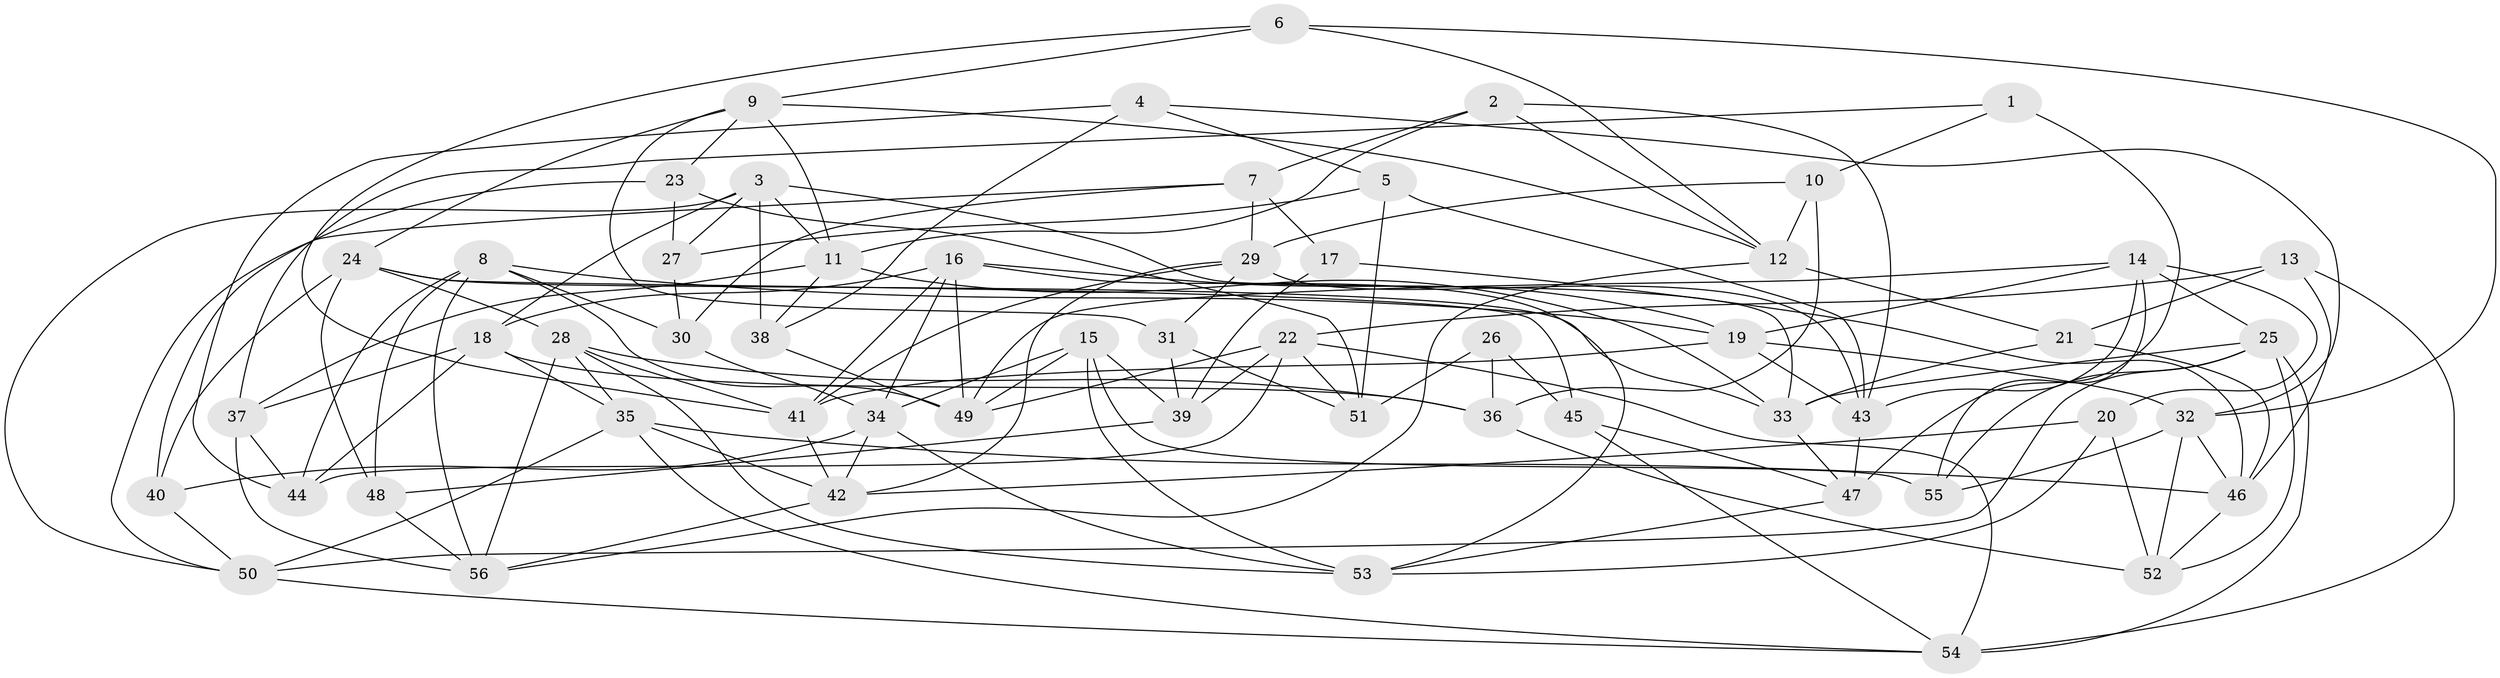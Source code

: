 // original degree distribution, {4: 1.0}
// Generated by graph-tools (version 1.1) at 2025/38/03/04/25 23:38:19]
// undirected, 56 vertices, 142 edges
graph export_dot {
  node [color=gray90,style=filled];
  1;
  2;
  3;
  4;
  5;
  6;
  7;
  8;
  9;
  10;
  11;
  12;
  13;
  14;
  15;
  16;
  17;
  18;
  19;
  20;
  21;
  22;
  23;
  24;
  25;
  26;
  27;
  28;
  29;
  30;
  31;
  32;
  33;
  34;
  35;
  36;
  37;
  38;
  39;
  40;
  41;
  42;
  43;
  44;
  45;
  46;
  47;
  48;
  49;
  50;
  51;
  52;
  53;
  54;
  55;
  56;
  1 -- 10 [weight=1.0];
  1 -- 37 [weight=1.0];
  1 -- 47 [weight=2.0];
  2 -- 7 [weight=1.0];
  2 -- 11 [weight=1.0];
  2 -- 12 [weight=1.0];
  2 -- 43 [weight=1.0];
  3 -- 11 [weight=1.0];
  3 -- 18 [weight=1.0];
  3 -- 27 [weight=1.0];
  3 -- 33 [weight=1.0];
  3 -- 38 [weight=1.0];
  3 -- 50 [weight=1.0];
  4 -- 5 [weight=1.0];
  4 -- 32 [weight=1.0];
  4 -- 38 [weight=1.0];
  4 -- 44 [weight=1.0];
  5 -- 27 [weight=1.0];
  5 -- 43 [weight=1.0];
  5 -- 51 [weight=1.0];
  6 -- 9 [weight=1.0];
  6 -- 12 [weight=1.0];
  6 -- 32 [weight=1.0];
  6 -- 41 [weight=1.0];
  7 -- 17 [weight=2.0];
  7 -- 29 [weight=1.0];
  7 -- 30 [weight=1.0];
  7 -- 50 [weight=1.0];
  8 -- 19 [weight=1.0];
  8 -- 30 [weight=1.0];
  8 -- 44 [weight=1.0];
  8 -- 48 [weight=1.0];
  8 -- 49 [weight=1.0];
  8 -- 56 [weight=1.0];
  9 -- 11 [weight=1.0];
  9 -- 12 [weight=1.0];
  9 -- 23 [weight=1.0];
  9 -- 24 [weight=1.0];
  9 -- 31 [weight=1.0];
  10 -- 12 [weight=1.0];
  10 -- 29 [weight=1.0];
  10 -- 36 [weight=1.0];
  11 -- 33 [weight=1.0];
  11 -- 37 [weight=1.0];
  11 -- 38 [weight=1.0];
  12 -- 21 [weight=1.0];
  12 -- 56 [weight=1.0];
  13 -- 21 [weight=1.0];
  13 -- 22 [weight=1.0];
  13 -- 46 [weight=1.0];
  13 -- 54 [weight=1.0];
  14 -- 19 [weight=1.0];
  14 -- 20 [weight=1.0];
  14 -- 25 [weight=1.0];
  14 -- 43 [weight=1.0];
  14 -- 49 [weight=1.0];
  14 -- 55 [weight=1.0];
  15 -- 34 [weight=1.0];
  15 -- 39 [weight=2.0];
  15 -- 49 [weight=1.0];
  15 -- 53 [weight=1.0];
  15 -- 55 [weight=1.0];
  16 -- 18 [weight=1.0];
  16 -- 19 [weight=1.0];
  16 -- 34 [weight=1.0];
  16 -- 41 [weight=1.0];
  16 -- 49 [weight=1.0];
  16 -- 53 [weight=1.0];
  17 -- 39 [weight=1.0];
  17 -- 46 [weight=1.0];
  18 -- 35 [weight=1.0];
  18 -- 36 [weight=1.0];
  18 -- 37 [weight=1.0];
  18 -- 44 [weight=1.0];
  19 -- 32 [weight=1.0];
  19 -- 41 [weight=1.0];
  19 -- 43 [weight=1.0];
  20 -- 42 [weight=1.0];
  20 -- 52 [weight=1.0];
  20 -- 53 [weight=1.0];
  21 -- 33 [weight=1.0];
  21 -- 46 [weight=1.0];
  22 -- 39 [weight=1.0];
  22 -- 44 [weight=1.0];
  22 -- 49 [weight=1.0];
  22 -- 51 [weight=1.0];
  22 -- 54 [weight=1.0];
  23 -- 27 [weight=1.0];
  23 -- 40 [weight=1.0];
  23 -- 51 [weight=1.0];
  24 -- 28 [weight=1.0];
  24 -- 33 [weight=1.0];
  24 -- 40 [weight=1.0];
  24 -- 45 [weight=1.0];
  24 -- 48 [weight=1.0];
  25 -- 33 [weight=1.0];
  25 -- 50 [weight=1.0];
  25 -- 52 [weight=1.0];
  25 -- 54 [weight=1.0];
  25 -- 55 [weight=1.0];
  26 -- 36 [weight=1.0];
  26 -- 45 [weight=1.0];
  26 -- 51 [weight=2.0];
  27 -- 30 [weight=1.0];
  28 -- 35 [weight=1.0];
  28 -- 36 [weight=1.0];
  28 -- 41 [weight=1.0];
  28 -- 53 [weight=1.0];
  28 -- 56 [weight=1.0];
  29 -- 31 [weight=1.0];
  29 -- 41 [weight=1.0];
  29 -- 42 [weight=1.0];
  29 -- 43 [weight=1.0];
  30 -- 34 [weight=1.0];
  31 -- 39 [weight=1.0];
  31 -- 51 [weight=1.0];
  32 -- 46 [weight=1.0];
  32 -- 52 [weight=1.0];
  32 -- 55 [weight=1.0];
  33 -- 47 [weight=1.0];
  34 -- 40 [weight=1.0];
  34 -- 42 [weight=1.0];
  34 -- 53 [weight=1.0];
  35 -- 42 [weight=1.0];
  35 -- 46 [weight=1.0];
  35 -- 50 [weight=1.0];
  35 -- 54 [weight=1.0];
  36 -- 52 [weight=2.0];
  37 -- 44 [weight=2.0];
  37 -- 56 [weight=1.0];
  38 -- 49 [weight=1.0];
  39 -- 48 [weight=1.0];
  40 -- 50 [weight=1.0];
  41 -- 42 [weight=1.0];
  42 -- 56 [weight=1.0];
  43 -- 47 [weight=1.0];
  45 -- 47 [weight=1.0];
  45 -- 54 [weight=1.0];
  46 -- 52 [weight=1.0];
  47 -- 53 [weight=1.0];
  48 -- 56 [weight=1.0];
  50 -- 54 [weight=1.0];
}
